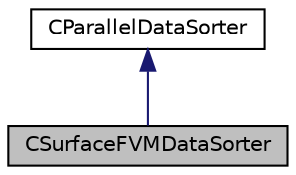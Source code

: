 digraph "CSurfaceFVMDataSorter"
{
 // LATEX_PDF_SIZE
  edge [fontname="Helvetica",fontsize="10",labelfontname="Helvetica",labelfontsize="10"];
  node [fontname="Helvetica",fontsize="10",shape=record];
  Node1 [label="CSurfaceFVMDataSorter",height=0.2,width=0.4,color="black", fillcolor="grey75", style="filled", fontcolor="black",tooltip=" "];
  Node2 -> Node1 [dir="back",color="midnightblue",fontsize="10",style="solid",fontname="Helvetica"];
  Node2 [label="CParallelDataSorter",height=0.2,width=0.4,color="black", fillcolor="white", style="filled",URL="$classCParallelDataSorter.html",tooltip=" "];
}
